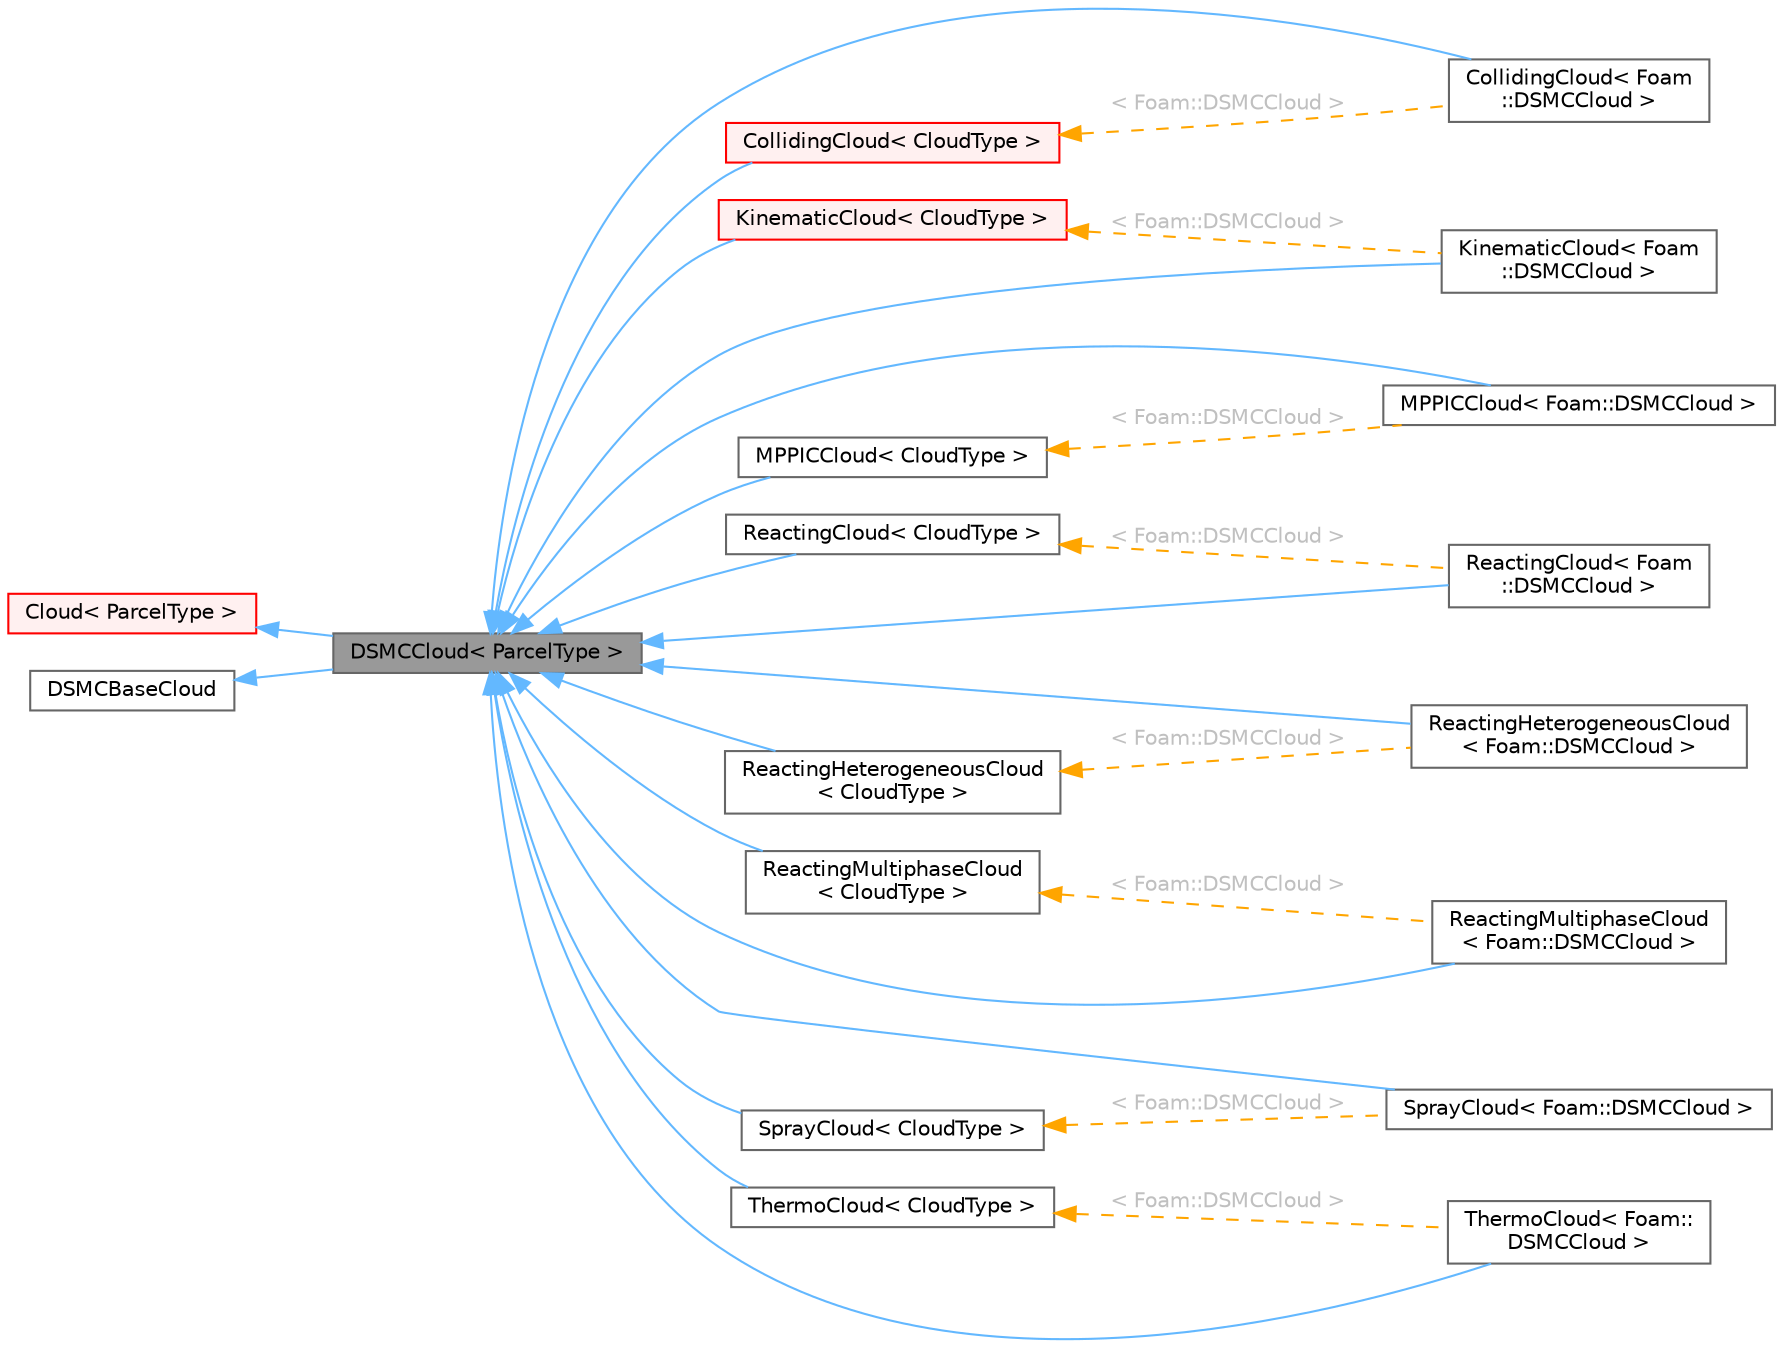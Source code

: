 digraph "DSMCCloud&lt; ParcelType &gt;"
{
 // LATEX_PDF_SIZE
  bgcolor="transparent";
  edge [fontname=Helvetica,fontsize=10,labelfontname=Helvetica,labelfontsize=10];
  node [fontname=Helvetica,fontsize=10,shape=box,height=0.2,width=0.4];
  rankdir="LR";
  Node1 [id="Node000001",label="DSMCCloud\< ParcelType \>",height=0.2,width=0.4,color="gray40", fillcolor="grey60", style="filled", fontcolor="black",tooltip="Templated base class for dsmc cloud."];
  Node2 -> Node1 [id="edge1_Node000001_Node000002",dir="back",color="steelblue1",style="solid",tooltip=" "];
  Node2 [id="Node000002",label="Cloud\< ParcelType \>",height=0.2,width=0.4,color="red", fillcolor="#FFF0F0", style="filled",URL="$classFoam_1_1Cloud.html",tooltip=" "];
  Node16 -> Node1 [id="edge2_Node000001_Node000016",dir="back",color="steelblue1",style="solid",tooltip=" "];
  Node16 [id="Node000016",label="DSMCBaseCloud",height=0.2,width=0.4,color="gray40", fillcolor="white", style="filled",URL="$classFoam_1_1DSMCBaseCloud.html",tooltip="Virtual abstract base class for templated DSMCCloud."];
  Node1 -> Node17 [id="edge3_Node000001_Node000017",dir="back",color="steelblue1",style="solid",tooltip=" "];
  Node17 [id="Node000017",label="CollidingCloud\< Foam\l::DSMCCloud \>",height=0.2,width=0.4,color="gray40", fillcolor="white", style="filled",URL="$classFoam_1_1CollidingCloud.html",tooltip=" "];
  Node1 -> Node18 [id="edge4_Node000001_Node000018",dir="back",color="steelblue1",style="solid",tooltip=" "];
  Node18 [id="Node000018",label="KinematicCloud\< Foam\l::DSMCCloud \>",height=0.2,width=0.4,color="gray40", fillcolor="white", style="filled",URL="$classFoam_1_1KinematicCloud.html",tooltip=" "];
  Node1 -> Node19 [id="edge5_Node000001_Node000019",dir="back",color="steelblue1",style="solid",tooltip=" "];
  Node19 [id="Node000019",label="MPPICCloud\< Foam::DSMCCloud \>",height=0.2,width=0.4,color="gray40", fillcolor="white", style="filled",URL="$classFoam_1_1MPPICCloud.html",tooltip=" "];
  Node1 -> Node20 [id="edge6_Node000001_Node000020",dir="back",color="steelblue1",style="solid",tooltip=" "];
  Node20 [id="Node000020",label="ReactingCloud\< Foam\l::DSMCCloud \>",height=0.2,width=0.4,color="gray40", fillcolor="white", style="filled",URL="$classFoam_1_1ReactingCloud.html",tooltip=" "];
  Node1 -> Node21 [id="edge7_Node000001_Node000021",dir="back",color="steelblue1",style="solid",tooltip=" "];
  Node21 [id="Node000021",label="ReactingHeterogeneousCloud\l\< Foam::DSMCCloud \>",height=0.2,width=0.4,color="gray40", fillcolor="white", style="filled",URL="$classFoam_1_1ReactingHeterogeneousCloud.html",tooltip=" "];
  Node1 -> Node22 [id="edge8_Node000001_Node000022",dir="back",color="steelblue1",style="solid",tooltip=" "];
  Node22 [id="Node000022",label="ReactingMultiphaseCloud\l\< Foam::DSMCCloud \>",height=0.2,width=0.4,color="gray40", fillcolor="white", style="filled",URL="$classFoam_1_1ReactingMultiphaseCloud.html",tooltip=" "];
  Node1 -> Node23 [id="edge9_Node000001_Node000023",dir="back",color="steelblue1",style="solid",tooltip=" "];
  Node23 [id="Node000023",label="SprayCloud\< Foam::DSMCCloud \>",height=0.2,width=0.4,color="gray40", fillcolor="white", style="filled",URL="$classFoam_1_1SprayCloud.html",tooltip=" "];
  Node1 -> Node24 [id="edge10_Node000001_Node000024",dir="back",color="steelblue1",style="solid",tooltip=" "];
  Node24 [id="Node000024",label="ThermoCloud\< Foam::\lDSMCCloud \>",height=0.2,width=0.4,color="gray40", fillcolor="white", style="filled",URL="$classFoam_1_1ThermoCloud.html",tooltip=" "];
  Node1 -> Node25 [id="edge11_Node000001_Node000025",dir="back",color="steelblue1",style="solid",tooltip=" "];
  Node25 [id="Node000025",label="CollidingCloud\< CloudType \>",height=0.2,width=0.4,color="red", fillcolor="#FFF0F0", style="filled",URL="$classFoam_1_1CollidingCloud.html",tooltip="Adds coolisions to kinematic clouds."];
  Node25 -> Node17 [id="edge12_Node000025_Node000017",dir="back",color="orange",style="dashed",tooltip=" ",label=" \< Foam::DSMCCloud \>",fontcolor="grey" ];
  Node1 -> Node27 [id="edge13_Node000001_Node000027",dir="back",color="steelblue1",style="solid",tooltip=" "];
  Node27 [id="Node000027",label="KinematicCloud\< CloudType \>",height=0.2,width=0.4,color="red", fillcolor="#FFF0F0", style="filled",URL="$classFoam_1_1KinematicCloud.html",tooltip="Templated base class for kinematic cloud."];
  Node27 -> Node18 [id="edge14_Node000027_Node000018",dir="back",color="orange",style="dashed",tooltip=" ",label=" \< Foam::DSMCCloud \>",fontcolor="grey" ];
  Node1 -> Node29 [id="edge15_Node000001_Node000029",dir="back",color="steelblue1",style="solid",tooltip=" "];
  Node29 [id="Node000029",label="MPPICCloud\< CloudType \>",height=0.2,width=0.4,color="gray40", fillcolor="white", style="filled",URL="$classFoam_1_1MPPICCloud.html",tooltip="Adds MPPIC modelling to kinematic clouds."];
  Node29 -> Node19 [id="edge16_Node000029_Node000019",dir="back",color="orange",style="dashed",tooltip=" ",label=" \< Foam::DSMCCloud \>",fontcolor="grey" ];
  Node1 -> Node30 [id="edge17_Node000001_Node000030",dir="back",color="steelblue1",style="solid",tooltip=" "];
  Node30 [id="Node000030",label="ReactingCloud\< CloudType \>",height=0.2,width=0.4,color="gray40", fillcolor="white", style="filled",URL="$classFoam_1_1ReactingCloud.html",tooltip="Templated base class for reacting cloud."];
  Node30 -> Node20 [id="edge18_Node000030_Node000020",dir="back",color="orange",style="dashed",tooltip=" ",label=" \< Foam::DSMCCloud \>",fontcolor="grey" ];
  Node1 -> Node31 [id="edge19_Node000001_Node000031",dir="back",color="steelblue1",style="solid",tooltip=" "];
  Node31 [id="Node000031",label="ReactingHeterogeneousCloud\l\< CloudType \>",height=0.2,width=0.4,color="gray40", fillcolor="white", style="filled",URL="$classFoam_1_1ReactingHeterogeneousCloud.html",tooltip="Templated base class for reacting heterogeneous cloud."];
  Node31 -> Node21 [id="edge20_Node000031_Node000021",dir="back",color="orange",style="dashed",tooltip=" ",label=" \< Foam::DSMCCloud \>",fontcolor="grey" ];
  Node1 -> Node32 [id="edge21_Node000001_Node000032",dir="back",color="steelblue1",style="solid",tooltip=" "];
  Node32 [id="Node000032",label="ReactingMultiphaseCloud\l\< CloudType \>",height=0.2,width=0.4,color="gray40", fillcolor="white", style="filled",URL="$classFoam_1_1ReactingMultiphaseCloud.html",tooltip="Templated base class for multiphase reacting cloud."];
  Node32 -> Node22 [id="edge22_Node000032_Node000022",dir="back",color="orange",style="dashed",tooltip=" ",label=" \< Foam::DSMCCloud \>",fontcolor="grey" ];
  Node1 -> Node33 [id="edge23_Node000001_Node000033",dir="back",color="steelblue1",style="solid",tooltip=" "];
  Node33 [id="Node000033",label="SprayCloud\< CloudType \>",height=0.2,width=0.4,color="gray40", fillcolor="white", style="filled",URL="$classFoam_1_1SprayCloud.html",tooltip="Templated base class for spray cloud."];
  Node33 -> Node23 [id="edge24_Node000033_Node000023",dir="back",color="orange",style="dashed",tooltip=" ",label=" \< Foam::DSMCCloud \>",fontcolor="grey" ];
  Node1 -> Node34 [id="edge25_Node000001_Node000034",dir="back",color="steelblue1",style="solid",tooltip=" "];
  Node34 [id="Node000034",label="ThermoCloud\< CloudType \>",height=0.2,width=0.4,color="gray40", fillcolor="white", style="filled",URL="$classFoam_1_1ThermoCloud.html",tooltip="Templated base class for thermodynamic cloud."];
  Node34 -> Node24 [id="edge26_Node000034_Node000024",dir="back",color="orange",style="dashed",tooltip=" ",label=" \< Foam::DSMCCloud \>",fontcolor="grey" ];
}
